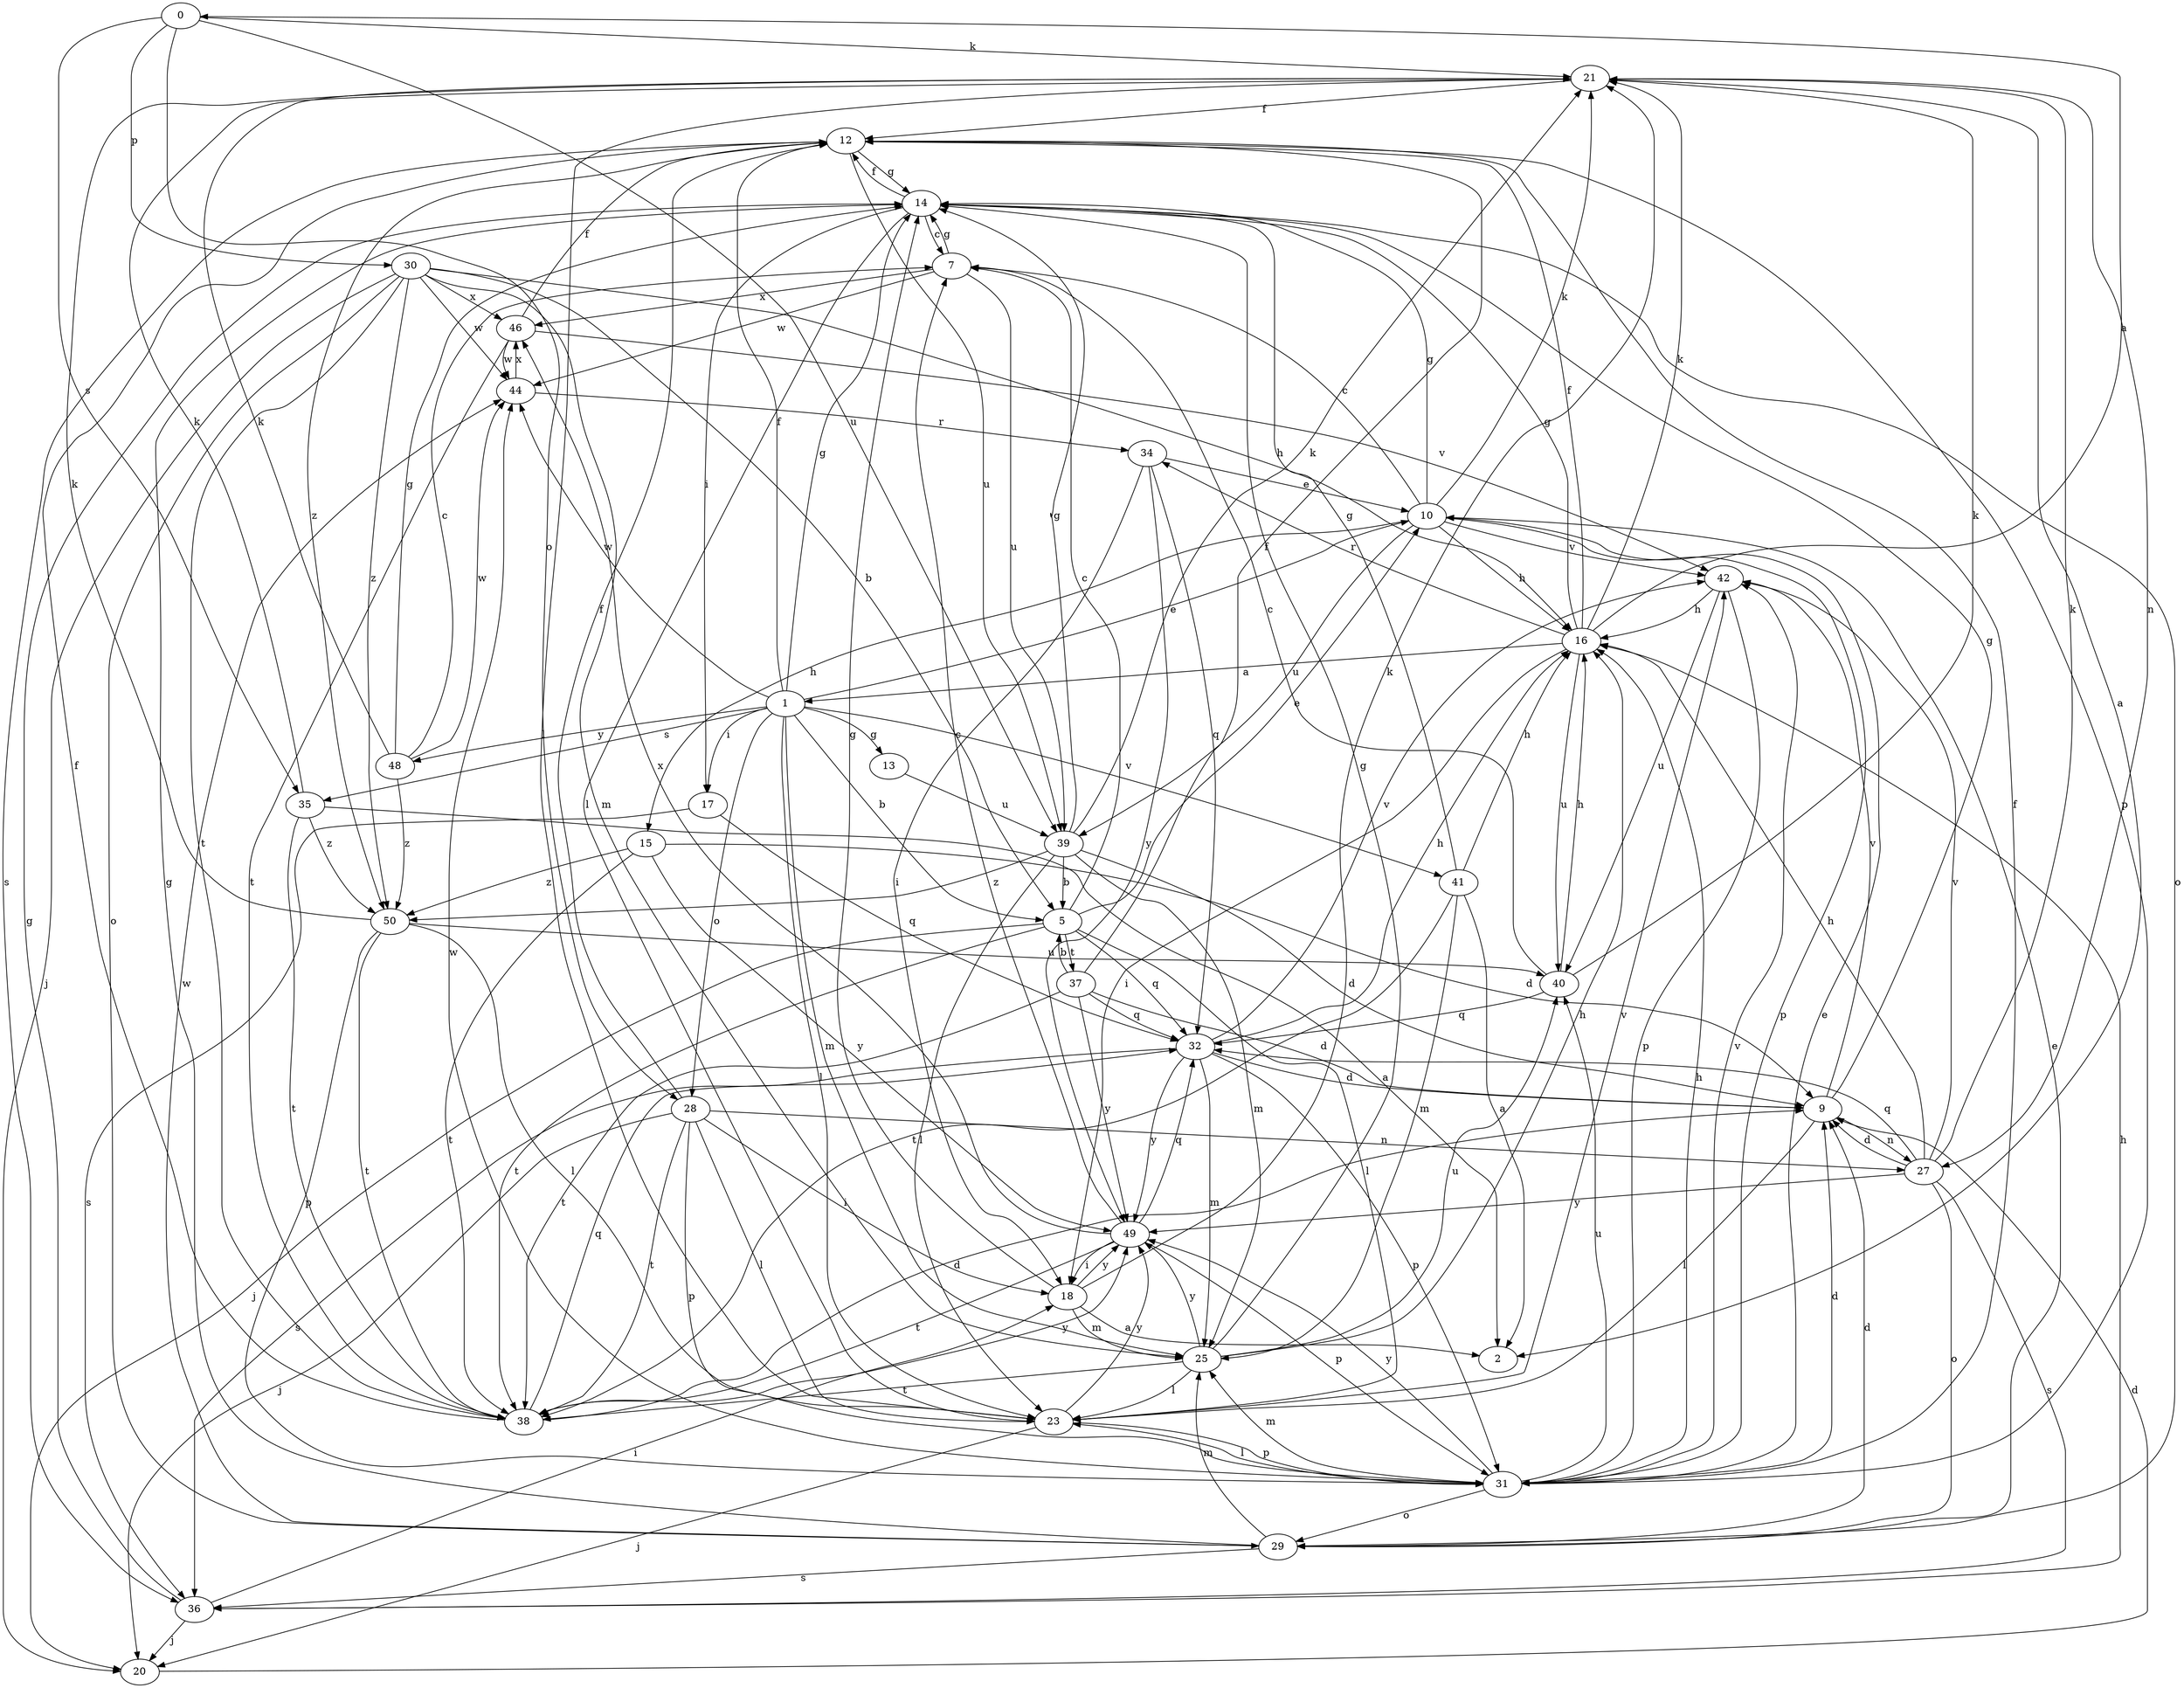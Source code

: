 strict digraph  {
0;
1;
2;
5;
7;
9;
10;
12;
13;
14;
15;
16;
17;
18;
20;
21;
23;
25;
27;
28;
29;
30;
31;
32;
34;
35;
36;
37;
38;
39;
40;
41;
42;
44;
46;
48;
49;
50;
0 -> 21  [label=k];
0 -> 28  [label=o];
0 -> 30  [label=p];
0 -> 35  [label=s];
0 -> 39  [label=u];
1 -> 5  [label=b];
1 -> 10  [label=e];
1 -> 12  [label=f];
1 -> 13  [label=g];
1 -> 14  [label=g];
1 -> 17  [label=i];
1 -> 23  [label=l];
1 -> 25  [label=m];
1 -> 28  [label=o];
1 -> 35  [label=s];
1 -> 41  [label=v];
1 -> 44  [label=w];
1 -> 48  [label=y];
5 -> 7  [label=c];
5 -> 10  [label=e];
5 -> 20  [label=j];
5 -> 23  [label=l];
5 -> 32  [label=q];
5 -> 37  [label=t];
5 -> 38  [label=t];
7 -> 14  [label=g];
7 -> 39  [label=u];
7 -> 44  [label=w];
7 -> 46  [label=x];
9 -> 14  [label=g];
9 -> 23  [label=l];
9 -> 27  [label=n];
9 -> 42  [label=v];
10 -> 7  [label=c];
10 -> 14  [label=g];
10 -> 15  [label=h];
10 -> 16  [label=h];
10 -> 21  [label=k];
10 -> 31  [label=p];
10 -> 39  [label=u];
10 -> 42  [label=v];
12 -> 14  [label=g];
12 -> 31  [label=p];
12 -> 36  [label=s];
12 -> 39  [label=u];
12 -> 50  [label=z];
13 -> 39  [label=u];
14 -> 7  [label=c];
14 -> 12  [label=f];
14 -> 17  [label=i];
14 -> 23  [label=l];
14 -> 29  [label=o];
15 -> 9  [label=d];
15 -> 38  [label=t];
15 -> 49  [label=y];
15 -> 50  [label=z];
16 -> 0  [label=a];
16 -> 1  [label=a];
16 -> 12  [label=f];
16 -> 14  [label=g];
16 -> 18  [label=i];
16 -> 21  [label=k];
16 -> 34  [label=r];
16 -> 40  [label=u];
17 -> 32  [label=q];
17 -> 36  [label=s];
18 -> 2  [label=a];
18 -> 14  [label=g];
18 -> 21  [label=k];
18 -> 25  [label=m];
18 -> 49  [label=y];
20 -> 9  [label=d];
21 -> 2  [label=a];
21 -> 12  [label=f];
21 -> 23  [label=l];
21 -> 27  [label=n];
23 -> 20  [label=j];
23 -> 31  [label=p];
23 -> 42  [label=v];
23 -> 49  [label=y];
25 -> 14  [label=g];
25 -> 16  [label=h];
25 -> 23  [label=l];
25 -> 38  [label=t];
25 -> 40  [label=u];
25 -> 49  [label=y];
27 -> 9  [label=d];
27 -> 16  [label=h];
27 -> 21  [label=k];
27 -> 29  [label=o];
27 -> 32  [label=q];
27 -> 36  [label=s];
27 -> 42  [label=v];
27 -> 49  [label=y];
28 -> 12  [label=f];
28 -> 18  [label=i];
28 -> 20  [label=j];
28 -> 23  [label=l];
28 -> 27  [label=n];
28 -> 31  [label=p];
28 -> 38  [label=t];
29 -> 9  [label=d];
29 -> 10  [label=e];
29 -> 14  [label=g];
29 -> 25  [label=m];
29 -> 36  [label=s];
29 -> 44  [label=w];
30 -> 5  [label=b];
30 -> 16  [label=h];
30 -> 20  [label=j];
30 -> 25  [label=m];
30 -> 29  [label=o];
30 -> 38  [label=t];
30 -> 44  [label=w];
30 -> 46  [label=x];
30 -> 50  [label=z];
31 -> 9  [label=d];
31 -> 10  [label=e];
31 -> 12  [label=f];
31 -> 16  [label=h];
31 -> 23  [label=l];
31 -> 25  [label=m];
31 -> 29  [label=o];
31 -> 40  [label=u];
31 -> 42  [label=v];
31 -> 44  [label=w];
31 -> 49  [label=y];
32 -> 9  [label=d];
32 -> 16  [label=h];
32 -> 25  [label=m];
32 -> 31  [label=p];
32 -> 36  [label=s];
32 -> 42  [label=v];
32 -> 49  [label=y];
34 -> 10  [label=e];
34 -> 18  [label=i];
34 -> 32  [label=q];
34 -> 49  [label=y];
35 -> 2  [label=a];
35 -> 21  [label=k];
35 -> 38  [label=t];
35 -> 50  [label=z];
36 -> 14  [label=g];
36 -> 16  [label=h];
36 -> 18  [label=i];
36 -> 20  [label=j];
37 -> 5  [label=b];
37 -> 9  [label=d];
37 -> 12  [label=f];
37 -> 32  [label=q];
37 -> 38  [label=t];
37 -> 49  [label=y];
38 -> 9  [label=d];
38 -> 12  [label=f];
38 -> 32  [label=q];
38 -> 49  [label=y];
39 -> 5  [label=b];
39 -> 9  [label=d];
39 -> 14  [label=g];
39 -> 21  [label=k];
39 -> 23  [label=l];
39 -> 25  [label=m];
39 -> 50  [label=z];
40 -> 7  [label=c];
40 -> 16  [label=h];
40 -> 21  [label=k];
40 -> 32  [label=q];
41 -> 2  [label=a];
41 -> 14  [label=g];
41 -> 16  [label=h];
41 -> 25  [label=m];
41 -> 38  [label=t];
42 -> 16  [label=h];
42 -> 31  [label=p];
42 -> 40  [label=u];
44 -> 34  [label=r];
44 -> 46  [label=x];
46 -> 12  [label=f];
46 -> 38  [label=t];
46 -> 42  [label=v];
46 -> 44  [label=w];
48 -> 7  [label=c];
48 -> 14  [label=g];
48 -> 21  [label=k];
48 -> 44  [label=w];
48 -> 50  [label=z];
49 -> 7  [label=c];
49 -> 18  [label=i];
49 -> 31  [label=p];
49 -> 32  [label=q];
49 -> 38  [label=t];
49 -> 46  [label=x];
50 -> 21  [label=k];
50 -> 23  [label=l];
50 -> 31  [label=p];
50 -> 38  [label=t];
50 -> 40  [label=u];
}
